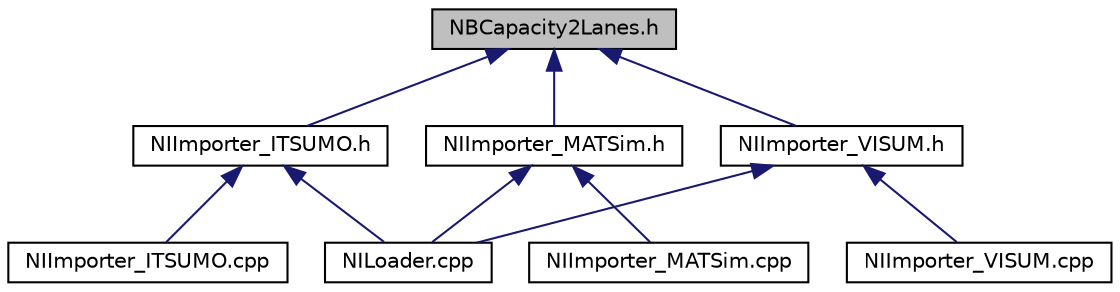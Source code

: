 digraph "NBCapacity2Lanes.h"
{
  edge [fontname="Helvetica",fontsize="10",labelfontname="Helvetica",labelfontsize="10"];
  node [fontname="Helvetica",fontsize="10",shape=record];
  Node2 [label="NBCapacity2Lanes.h",height=0.2,width=0.4,color="black", fillcolor="grey75", style="filled", fontcolor="black"];
  Node2 -> Node3 [dir="back",color="midnightblue",fontsize="10",style="solid",fontname="Helvetica"];
  Node3 [label="NIImporter_ITSUMO.h",height=0.2,width=0.4,color="black", fillcolor="white", style="filled",URL="$d2/de2/_n_i_importer___i_t_s_u_m_o_8h.html"];
  Node3 -> Node4 [dir="back",color="midnightblue",fontsize="10",style="solid",fontname="Helvetica"];
  Node4 [label="NIImporter_ITSUMO.cpp",height=0.2,width=0.4,color="black", fillcolor="white", style="filled",URL="$db/db9/_n_i_importer___i_t_s_u_m_o_8cpp.html"];
  Node3 -> Node5 [dir="back",color="midnightblue",fontsize="10",style="solid",fontname="Helvetica"];
  Node5 [label="NILoader.cpp",height=0.2,width=0.4,color="black", fillcolor="white", style="filled",URL="$d0/d6a/_n_i_loader_8cpp.html"];
  Node2 -> Node6 [dir="back",color="midnightblue",fontsize="10",style="solid",fontname="Helvetica"];
  Node6 [label="NIImporter_MATSim.h",height=0.2,width=0.4,color="black", fillcolor="white", style="filled",URL="$d0/d84/_n_i_importer___m_a_t_sim_8h.html"];
  Node6 -> Node7 [dir="back",color="midnightblue",fontsize="10",style="solid",fontname="Helvetica"];
  Node7 [label="NIImporter_MATSim.cpp",height=0.2,width=0.4,color="black", fillcolor="white", style="filled",URL="$d3/dd5/_n_i_importer___m_a_t_sim_8cpp.html"];
  Node6 -> Node5 [dir="back",color="midnightblue",fontsize="10",style="solid",fontname="Helvetica"];
  Node2 -> Node8 [dir="back",color="midnightblue",fontsize="10",style="solid",fontname="Helvetica"];
  Node8 [label="NIImporter_VISUM.h",height=0.2,width=0.4,color="black", fillcolor="white", style="filled",URL="$d9/d6b/_n_i_importer___v_i_s_u_m_8h.html"];
  Node8 -> Node9 [dir="back",color="midnightblue",fontsize="10",style="solid",fontname="Helvetica"];
  Node9 [label="NIImporter_VISUM.cpp",height=0.2,width=0.4,color="black", fillcolor="white", style="filled",URL="$de/d0e/_n_i_importer___v_i_s_u_m_8cpp.html"];
  Node8 -> Node5 [dir="back",color="midnightblue",fontsize="10",style="solid",fontname="Helvetica"];
}
